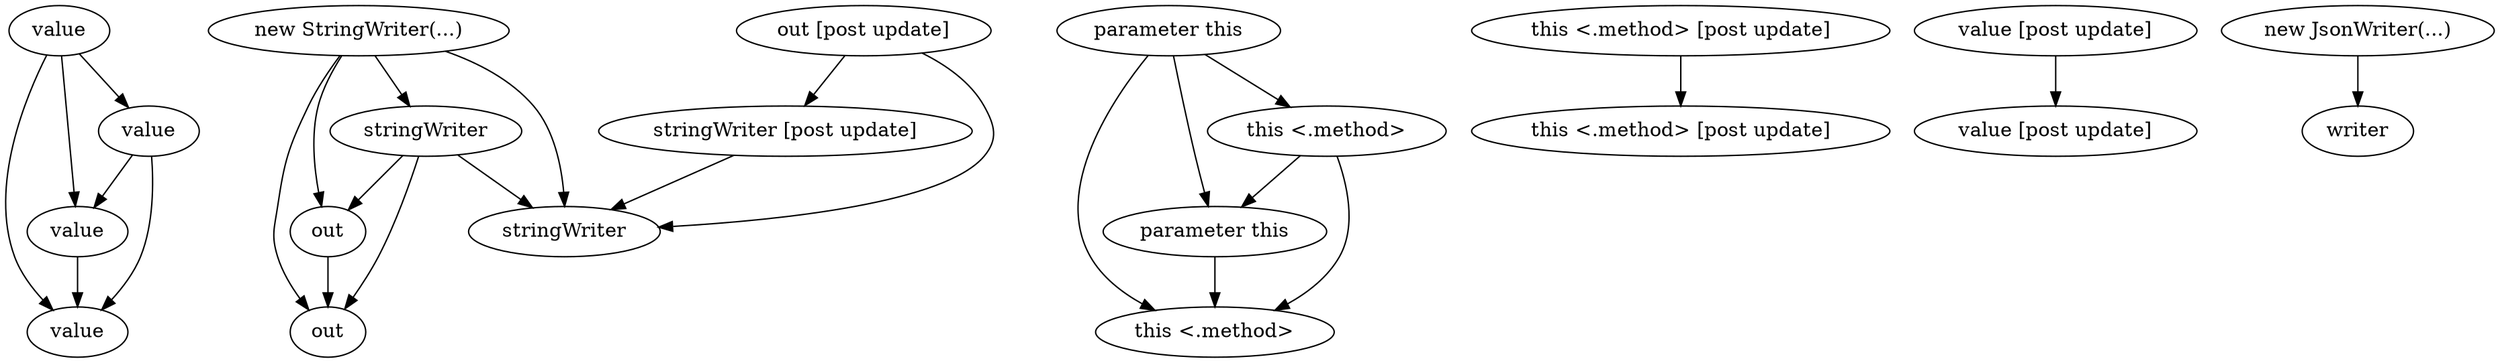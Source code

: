 digraph {
  compound=true;
  0[label="value"; ];
  1[label="value"; ];
  2[label="value"; ];
  3[label="value"; ];
  4[label="out"; ];
  5[label="out"; ];
  6[label="parameter this"; ];
  7[label="parameter this"; ];
  8[label="this <.method>"; ];
  9[label="this <.method>"; ];
  10[label="this <.method> [post update]"; ];
  11[label="this <.method> [post update]"; ];
  12[label="out [post update]"; ];
  13[label="stringWriter [post update]"; ];
  14[label="stringWriter"; ];
  15[label="value [post update]"; ];
  16[label="value [post update]"; ];
  17[label="new JsonWriter(...)"; ];
  18[label="writer"; ];
  19[label="new StringWriter(...)"; ];
  20[label="stringWriter"; ];
  0 -> 1[];
  0 -> 2[];
  0 -> 3[];
  1 -> 2[];
  3 -> 1[];
  3 -> 2[];
  4 -> 5[];
  6 -> 7[];
  6 -> 8[];
  6 -> 9[];
  7 -> 8[];
  9 -> 7[];
  9 -> 8[];
  10 -> 11[];
  12 -> 13[];
  12 -> 14[];
  13 -> 14[];
  15 -> 16[];
  17 -> 18[];
  19 -> 4[];
  19 -> 5[];
  19 -> 20[];
  19 -> 14[];
  20 -> 4[];
  20 -> 5[];
  20 -> 14[];
}
